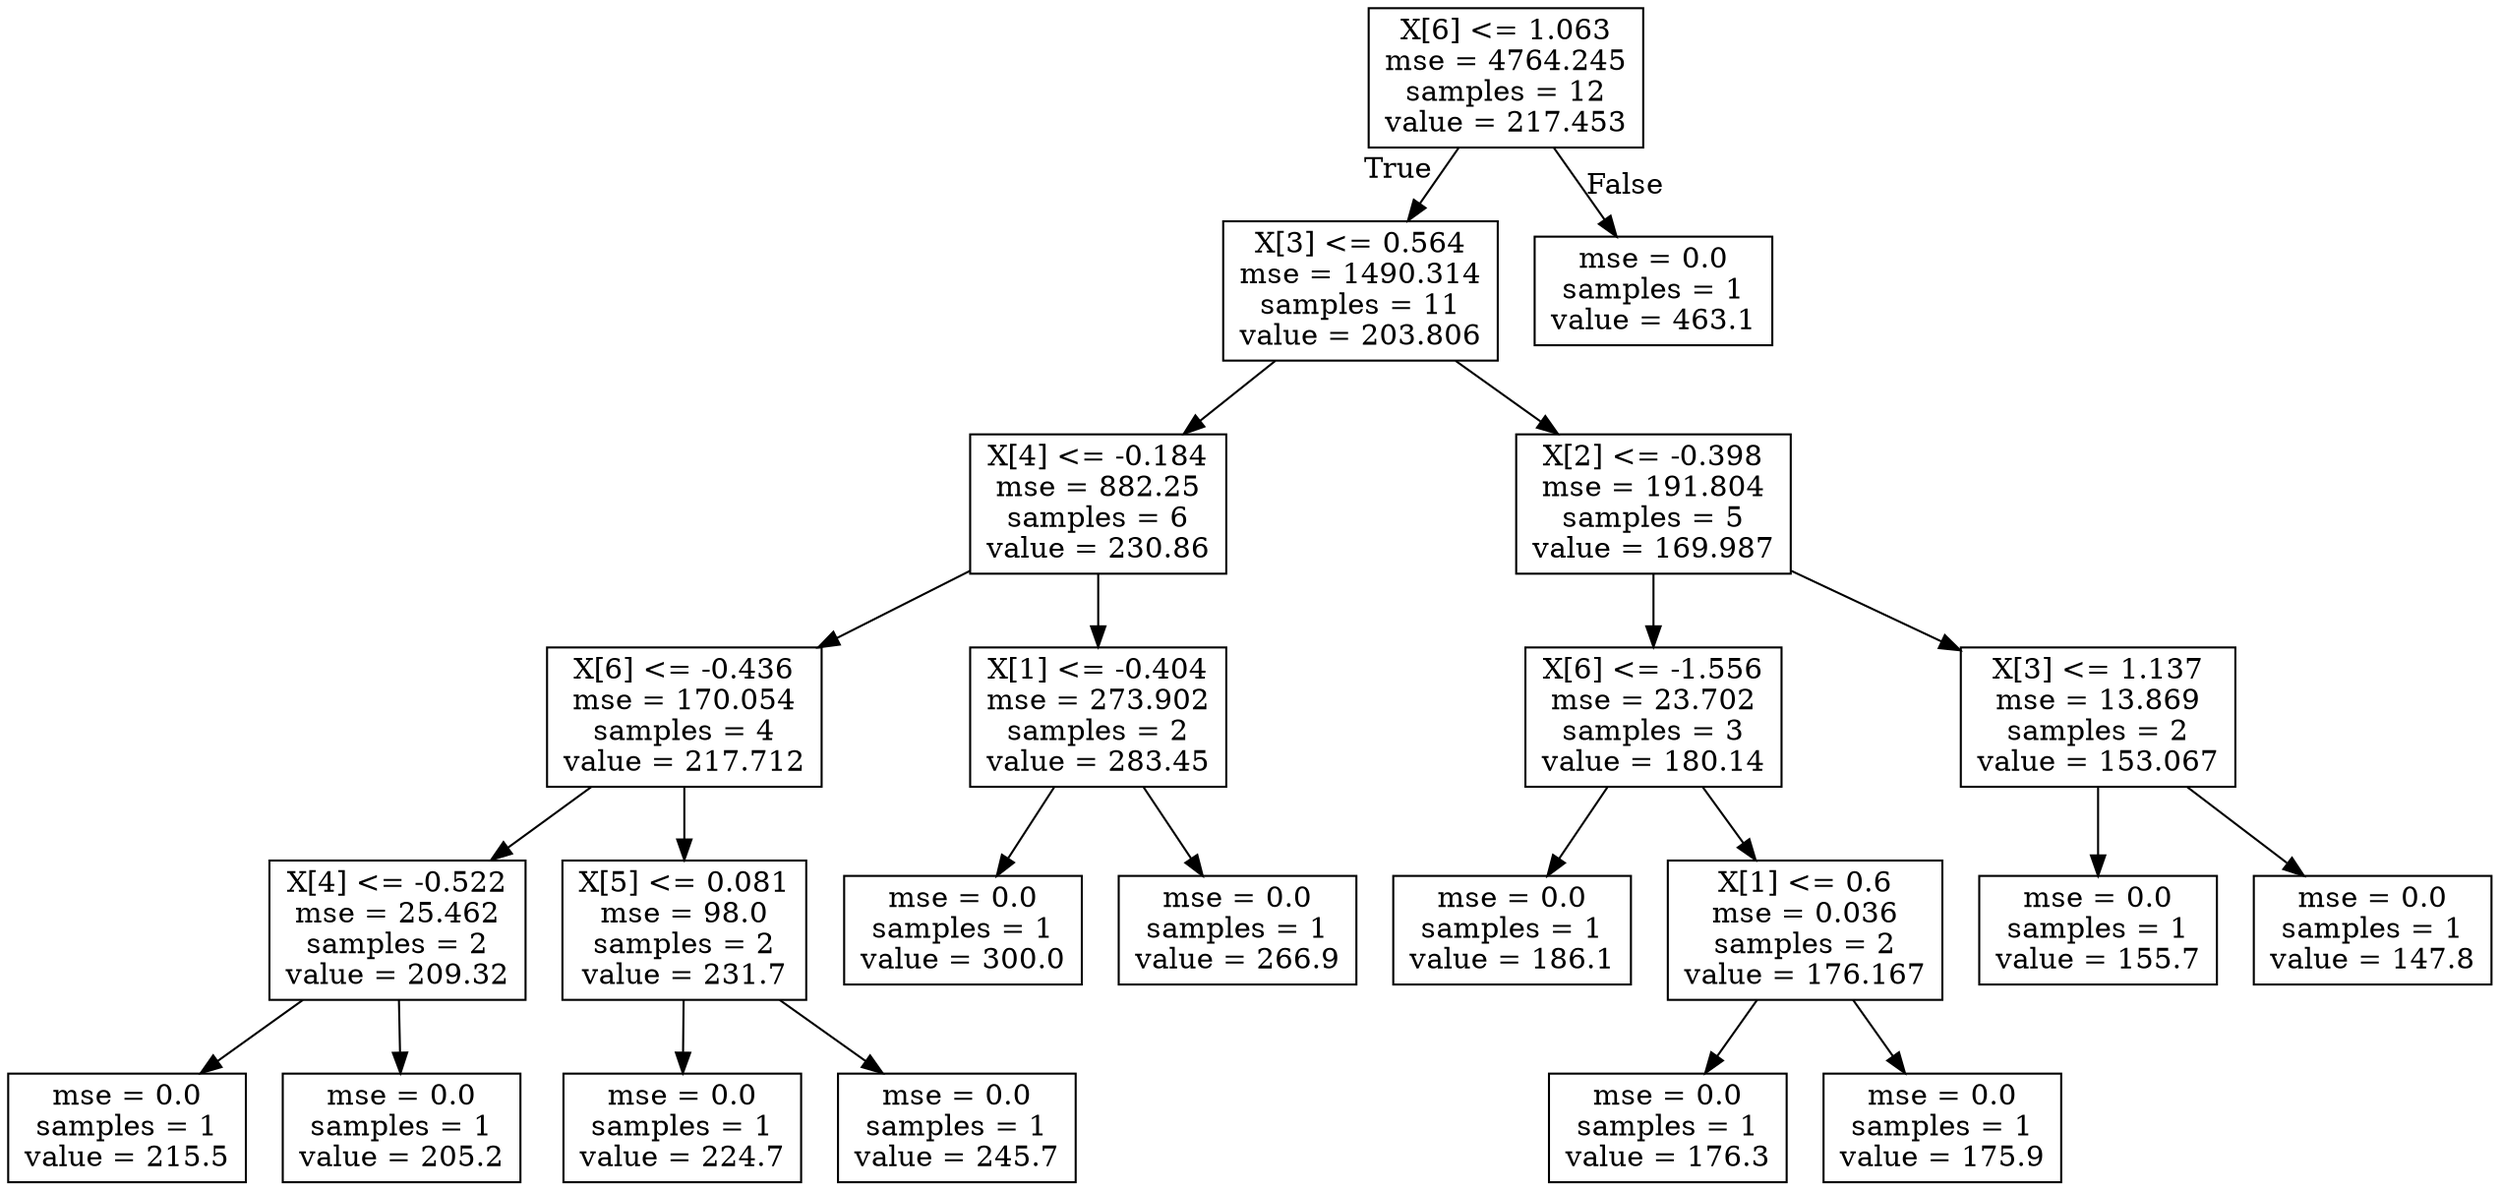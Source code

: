 digraph Tree {
node [shape=box] ;
0 [label="X[6] <= 1.063\nmse = 4764.245\nsamples = 12\nvalue = 217.453"] ;
1 [label="X[3] <= 0.564\nmse = 1490.314\nsamples = 11\nvalue = 203.806"] ;
0 -> 1 [labeldistance=2.5, labelangle=45, headlabel="True"] ;
2 [label="X[4] <= -0.184\nmse = 882.25\nsamples = 6\nvalue = 230.86"] ;
1 -> 2 ;
3 [label="X[6] <= -0.436\nmse = 170.054\nsamples = 4\nvalue = 217.712"] ;
2 -> 3 ;
4 [label="X[4] <= -0.522\nmse = 25.462\nsamples = 2\nvalue = 209.32"] ;
3 -> 4 ;
5 [label="mse = 0.0\nsamples = 1\nvalue = 215.5"] ;
4 -> 5 ;
6 [label="mse = 0.0\nsamples = 1\nvalue = 205.2"] ;
4 -> 6 ;
7 [label="X[5] <= 0.081\nmse = 98.0\nsamples = 2\nvalue = 231.7"] ;
3 -> 7 ;
8 [label="mse = 0.0\nsamples = 1\nvalue = 224.7"] ;
7 -> 8 ;
9 [label="mse = 0.0\nsamples = 1\nvalue = 245.7"] ;
7 -> 9 ;
10 [label="X[1] <= -0.404\nmse = 273.902\nsamples = 2\nvalue = 283.45"] ;
2 -> 10 ;
11 [label="mse = 0.0\nsamples = 1\nvalue = 300.0"] ;
10 -> 11 ;
12 [label="mse = 0.0\nsamples = 1\nvalue = 266.9"] ;
10 -> 12 ;
13 [label="X[2] <= -0.398\nmse = 191.804\nsamples = 5\nvalue = 169.987"] ;
1 -> 13 ;
14 [label="X[6] <= -1.556\nmse = 23.702\nsamples = 3\nvalue = 180.14"] ;
13 -> 14 ;
15 [label="mse = 0.0\nsamples = 1\nvalue = 186.1"] ;
14 -> 15 ;
16 [label="X[1] <= 0.6\nmse = 0.036\nsamples = 2\nvalue = 176.167"] ;
14 -> 16 ;
17 [label="mse = 0.0\nsamples = 1\nvalue = 176.3"] ;
16 -> 17 ;
18 [label="mse = 0.0\nsamples = 1\nvalue = 175.9"] ;
16 -> 18 ;
19 [label="X[3] <= 1.137\nmse = 13.869\nsamples = 2\nvalue = 153.067"] ;
13 -> 19 ;
20 [label="mse = 0.0\nsamples = 1\nvalue = 155.7"] ;
19 -> 20 ;
21 [label="mse = 0.0\nsamples = 1\nvalue = 147.8"] ;
19 -> 21 ;
22 [label="mse = 0.0\nsamples = 1\nvalue = 463.1"] ;
0 -> 22 [labeldistance=2.5, labelangle=-45, headlabel="False"] ;
}